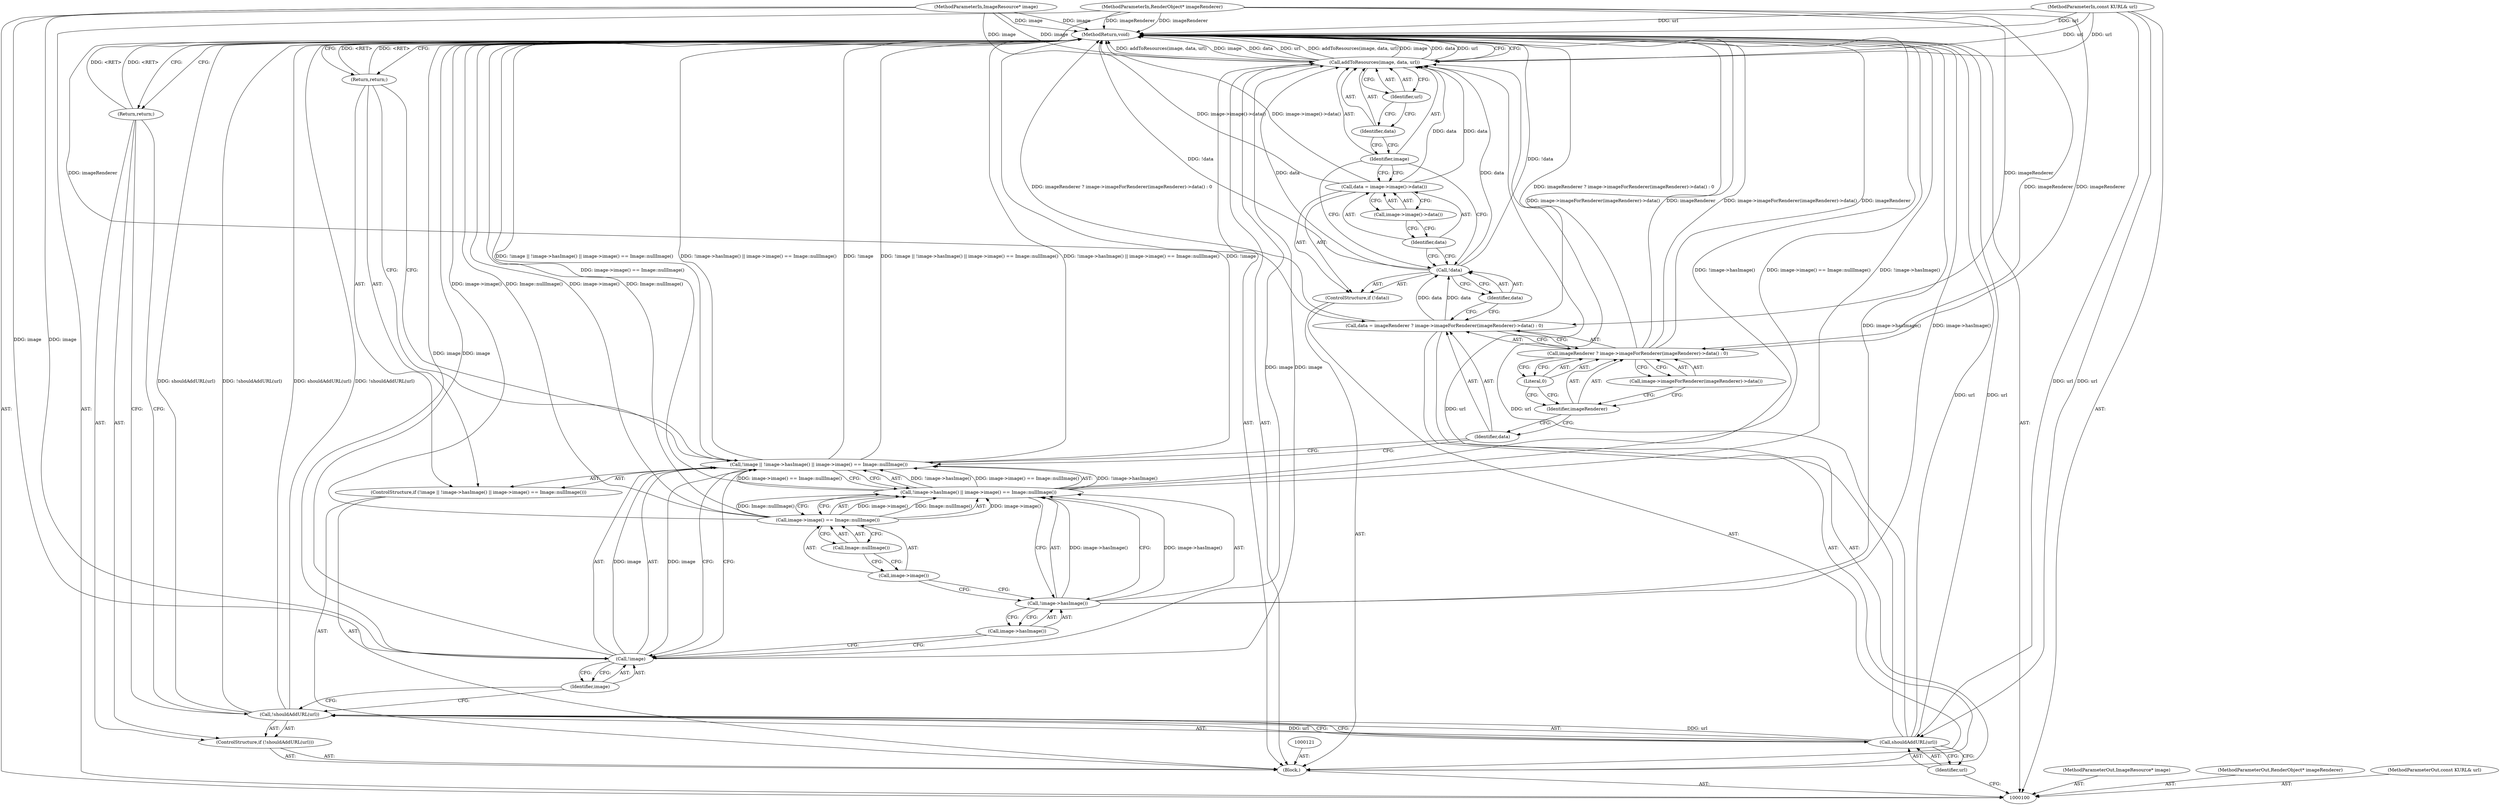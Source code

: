digraph "1_Chrome_7f0126ff011142c8619b10a6e64d04d1745c503a_1" {
"1000138" [label="(MethodReturn,void)"];
"1000101" [label="(MethodParameterIn,ImageResource* image)"];
"1000196" [label="(MethodParameterOut,ImageResource* image)"];
"1000102" [label="(MethodParameterIn,RenderObject* imageRenderer)"];
"1000197" [label="(MethodParameterOut,RenderObject* imageRenderer)"];
"1000103" [label="(MethodParameterIn,const KURL& url)"];
"1000198" [label="(MethodParameterOut,const KURL& url)"];
"1000128" [label="(ControlStructure,if (!data))"];
"1000129" [label="(Call,!data)"];
"1000130" [label="(Identifier,data)"];
"1000133" [label="(Call,image->image()->data())"];
"1000131" [label="(Call,data = image->image()->data())"];
"1000132" [label="(Identifier,data)"];
"1000135" [label="(Identifier,image)"];
"1000136" [label="(Identifier,data)"];
"1000137" [label="(Identifier,url)"];
"1000134" [label="(Call,addToResources(image, data, url))"];
"1000104" [label="(Block,)"];
"1000107" [label="(Call,shouldAddURL(url))"];
"1000108" [label="(Identifier,url)"];
"1000105" [label="(ControlStructure,if (!shouldAddURL(url)))"];
"1000106" [label="(Call,!shouldAddURL(url))"];
"1000109" [label="(Return,return;)"];
"1000114" [label="(Call,!image->hasImage() || image->image() == Image::nullImage())"];
"1000115" [label="(Call,!image->hasImage())"];
"1000116" [label="(Call,image->hasImage())"];
"1000110" [label="(ControlStructure,if (!image || !image->hasImage() || image->image() == Image::nullImage()))"];
"1000117" [label="(Call,image->image() == Image::nullImage())"];
"1000118" [label="(Call,image->image())"];
"1000119" [label="(Call,Image::nullImage())"];
"1000111" [label="(Call,!image || !image->hasImage() || image->image() == Image::nullImage())"];
"1000112" [label="(Call,!image)"];
"1000113" [label="(Identifier,image)"];
"1000120" [label="(Return,return;)"];
"1000122" [label="(Call,data = imageRenderer ? image->imageForRenderer(imageRenderer)->data() : 0)"];
"1000123" [label="(Identifier,data)"];
"1000124" [label="(Call,imageRenderer ? image->imageForRenderer(imageRenderer)->data() : 0)"];
"1000125" [label="(Identifier,imageRenderer)"];
"1000126" [label="(Call,image->imageForRenderer(imageRenderer)->data())"];
"1000127" [label="(Literal,0)"];
"1000138" -> "1000100"  [label="AST: "];
"1000138" -> "1000109"  [label="CFG: "];
"1000138" -> "1000120"  [label="CFG: "];
"1000138" -> "1000134"  [label="CFG: "];
"1000120" -> "1000138"  [label="DDG: <RET>"];
"1000114" -> "1000138"  [label="DDG: image->image() == Image::nullImage()"];
"1000114" -> "1000138"  [label="DDG: !image->hasImage()"];
"1000124" -> "1000138"  [label="DDG: image->imageForRenderer(imageRenderer)->data()"];
"1000124" -> "1000138"  [label="DDG: imageRenderer"];
"1000107" -> "1000138"  [label="DDG: url"];
"1000106" -> "1000138"  [label="DDG: shouldAddURL(url)"];
"1000106" -> "1000138"  [label="DDG: !shouldAddURL(url)"];
"1000111" -> "1000138"  [label="DDG: !image->hasImage() || image->image() == Image::nullImage()"];
"1000111" -> "1000138"  [label="DDG: !image"];
"1000111" -> "1000138"  [label="DDG: !image || !image->hasImage() || image->image() == Image::nullImage()"];
"1000117" -> "1000138"  [label="DDG: image->image()"];
"1000117" -> "1000138"  [label="DDG: Image::nullImage()"];
"1000129" -> "1000138"  [label="DDG: !data"];
"1000103" -> "1000138"  [label="DDG: url"];
"1000134" -> "1000138"  [label="DDG: addToResources(image, data, url)"];
"1000134" -> "1000138"  [label="DDG: image"];
"1000134" -> "1000138"  [label="DDG: data"];
"1000134" -> "1000138"  [label="DDG: url"];
"1000131" -> "1000138"  [label="DDG: image->image()->data()"];
"1000102" -> "1000138"  [label="DDG: imageRenderer"];
"1000112" -> "1000138"  [label="DDG: image"];
"1000101" -> "1000138"  [label="DDG: image"];
"1000115" -> "1000138"  [label="DDG: image->hasImage()"];
"1000122" -> "1000138"  [label="DDG: imageRenderer ? image->imageForRenderer(imageRenderer)->data() : 0"];
"1000109" -> "1000138"  [label="DDG: <RET>"];
"1000101" -> "1000100"  [label="AST: "];
"1000101" -> "1000138"  [label="DDG: image"];
"1000101" -> "1000112"  [label="DDG: image"];
"1000101" -> "1000134"  [label="DDG: image"];
"1000196" -> "1000100"  [label="AST: "];
"1000102" -> "1000100"  [label="AST: "];
"1000102" -> "1000138"  [label="DDG: imageRenderer"];
"1000102" -> "1000122"  [label="DDG: imageRenderer"];
"1000102" -> "1000124"  [label="DDG: imageRenderer"];
"1000197" -> "1000100"  [label="AST: "];
"1000103" -> "1000100"  [label="AST: "];
"1000103" -> "1000138"  [label="DDG: url"];
"1000103" -> "1000107"  [label="DDG: url"];
"1000103" -> "1000134"  [label="DDG: url"];
"1000198" -> "1000100"  [label="AST: "];
"1000128" -> "1000104"  [label="AST: "];
"1000129" -> "1000128"  [label="AST: "];
"1000131" -> "1000128"  [label="AST: "];
"1000129" -> "1000128"  [label="AST: "];
"1000129" -> "1000130"  [label="CFG: "];
"1000130" -> "1000129"  [label="AST: "];
"1000132" -> "1000129"  [label="CFG: "];
"1000135" -> "1000129"  [label="CFG: "];
"1000129" -> "1000138"  [label="DDG: !data"];
"1000122" -> "1000129"  [label="DDG: data"];
"1000129" -> "1000134"  [label="DDG: data"];
"1000130" -> "1000129"  [label="AST: "];
"1000130" -> "1000122"  [label="CFG: "];
"1000129" -> "1000130"  [label="CFG: "];
"1000133" -> "1000131"  [label="AST: "];
"1000133" -> "1000132"  [label="CFG: "];
"1000131" -> "1000133"  [label="CFG: "];
"1000131" -> "1000128"  [label="AST: "];
"1000131" -> "1000133"  [label="CFG: "];
"1000132" -> "1000131"  [label="AST: "];
"1000133" -> "1000131"  [label="AST: "];
"1000135" -> "1000131"  [label="CFG: "];
"1000131" -> "1000138"  [label="DDG: image->image()->data()"];
"1000131" -> "1000134"  [label="DDG: data"];
"1000132" -> "1000131"  [label="AST: "];
"1000132" -> "1000129"  [label="CFG: "];
"1000133" -> "1000132"  [label="CFG: "];
"1000135" -> "1000134"  [label="AST: "];
"1000135" -> "1000131"  [label="CFG: "];
"1000135" -> "1000129"  [label="CFG: "];
"1000136" -> "1000135"  [label="CFG: "];
"1000136" -> "1000134"  [label="AST: "];
"1000136" -> "1000135"  [label="CFG: "];
"1000137" -> "1000136"  [label="CFG: "];
"1000137" -> "1000134"  [label="AST: "];
"1000137" -> "1000136"  [label="CFG: "];
"1000134" -> "1000137"  [label="CFG: "];
"1000134" -> "1000104"  [label="AST: "];
"1000134" -> "1000137"  [label="CFG: "];
"1000135" -> "1000134"  [label="AST: "];
"1000136" -> "1000134"  [label="AST: "];
"1000137" -> "1000134"  [label="AST: "];
"1000138" -> "1000134"  [label="CFG: "];
"1000134" -> "1000138"  [label="DDG: addToResources(image, data, url)"];
"1000134" -> "1000138"  [label="DDG: image"];
"1000134" -> "1000138"  [label="DDG: data"];
"1000134" -> "1000138"  [label="DDG: url"];
"1000112" -> "1000134"  [label="DDG: image"];
"1000101" -> "1000134"  [label="DDG: image"];
"1000129" -> "1000134"  [label="DDG: data"];
"1000131" -> "1000134"  [label="DDG: data"];
"1000107" -> "1000134"  [label="DDG: url"];
"1000103" -> "1000134"  [label="DDG: url"];
"1000104" -> "1000100"  [label="AST: "];
"1000105" -> "1000104"  [label="AST: "];
"1000110" -> "1000104"  [label="AST: "];
"1000121" -> "1000104"  [label="AST: "];
"1000122" -> "1000104"  [label="AST: "];
"1000128" -> "1000104"  [label="AST: "];
"1000134" -> "1000104"  [label="AST: "];
"1000107" -> "1000106"  [label="AST: "];
"1000107" -> "1000108"  [label="CFG: "];
"1000108" -> "1000107"  [label="AST: "];
"1000106" -> "1000107"  [label="CFG: "];
"1000107" -> "1000138"  [label="DDG: url"];
"1000107" -> "1000106"  [label="DDG: url"];
"1000103" -> "1000107"  [label="DDG: url"];
"1000107" -> "1000134"  [label="DDG: url"];
"1000108" -> "1000107"  [label="AST: "];
"1000108" -> "1000100"  [label="CFG: "];
"1000107" -> "1000108"  [label="CFG: "];
"1000105" -> "1000104"  [label="AST: "];
"1000106" -> "1000105"  [label="AST: "];
"1000109" -> "1000105"  [label="AST: "];
"1000106" -> "1000105"  [label="AST: "];
"1000106" -> "1000107"  [label="CFG: "];
"1000107" -> "1000106"  [label="AST: "];
"1000109" -> "1000106"  [label="CFG: "];
"1000113" -> "1000106"  [label="CFG: "];
"1000106" -> "1000138"  [label="DDG: shouldAddURL(url)"];
"1000106" -> "1000138"  [label="DDG: !shouldAddURL(url)"];
"1000107" -> "1000106"  [label="DDG: url"];
"1000109" -> "1000105"  [label="AST: "];
"1000109" -> "1000106"  [label="CFG: "];
"1000138" -> "1000109"  [label="CFG: "];
"1000109" -> "1000138"  [label="DDG: <RET>"];
"1000114" -> "1000111"  [label="AST: "];
"1000114" -> "1000115"  [label="CFG: "];
"1000114" -> "1000117"  [label="CFG: "];
"1000115" -> "1000114"  [label="AST: "];
"1000117" -> "1000114"  [label="AST: "];
"1000111" -> "1000114"  [label="CFG: "];
"1000114" -> "1000138"  [label="DDG: image->image() == Image::nullImage()"];
"1000114" -> "1000138"  [label="DDG: !image->hasImage()"];
"1000114" -> "1000111"  [label="DDG: !image->hasImage()"];
"1000114" -> "1000111"  [label="DDG: image->image() == Image::nullImage()"];
"1000115" -> "1000114"  [label="DDG: image->hasImage()"];
"1000117" -> "1000114"  [label="DDG: image->image()"];
"1000117" -> "1000114"  [label="DDG: Image::nullImage()"];
"1000115" -> "1000114"  [label="AST: "];
"1000115" -> "1000116"  [label="CFG: "];
"1000116" -> "1000115"  [label="AST: "];
"1000118" -> "1000115"  [label="CFG: "];
"1000114" -> "1000115"  [label="CFG: "];
"1000115" -> "1000138"  [label="DDG: image->hasImage()"];
"1000115" -> "1000114"  [label="DDG: image->hasImage()"];
"1000116" -> "1000115"  [label="AST: "];
"1000116" -> "1000112"  [label="CFG: "];
"1000115" -> "1000116"  [label="CFG: "];
"1000110" -> "1000104"  [label="AST: "];
"1000111" -> "1000110"  [label="AST: "];
"1000120" -> "1000110"  [label="AST: "];
"1000117" -> "1000114"  [label="AST: "];
"1000117" -> "1000119"  [label="CFG: "];
"1000118" -> "1000117"  [label="AST: "];
"1000119" -> "1000117"  [label="AST: "];
"1000114" -> "1000117"  [label="CFG: "];
"1000117" -> "1000138"  [label="DDG: image->image()"];
"1000117" -> "1000138"  [label="DDG: Image::nullImage()"];
"1000117" -> "1000114"  [label="DDG: image->image()"];
"1000117" -> "1000114"  [label="DDG: Image::nullImage()"];
"1000118" -> "1000117"  [label="AST: "];
"1000118" -> "1000115"  [label="CFG: "];
"1000119" -> "1000118"  [label="CFG: "];
"1000119" -> "1000117"  [label="AST: "];
"1000119" -> "1000118"  [label="CFG: "];
"1000117" -> "1000119"  [label="CFG: "];
"1000111" -> "1000110"  [label="AST: "];
"1000111" -> "1000112"  [label="CFG: "];
"1000111" -> "1000114"  [label="CFG: "];
"1000112" -> "1000111"  [label="AST: "];
"1000114" -> "1000111"  [label="AST: "];
"1000120" -> "1000111"  [label="CFG: "];
"1000123" -> "1000111"  [label="CFG: "];
"1000111" -> "1000138"  [label="DDG: !image->hasImage() || image->image() == Image::nullImage()"];
"1000111" -> "1000138"  [label="DDG: !image"];
"1000111" -> "1000138"  [label="DDG: !image || !image->hasImage() || image->image() == Image::nullImage()"];
"1000112" -> "1000111"  [label="DDG: image"];
"1000114" -> "1000111"  [label="DDG: !image->hasImage()"];
"1000114" -> "1000111"  [label="DDG: image->image() == Image::nullImage()"];
"1000112" -> "1000111"  [label="AST: "];
"1000112" -> "1000113"  [label="CFG: "];
"1000113" -> "1000112"  [label="AST: "];
"1000116" -> "1000112"  [label="CFG: "];
"1000111" -> "1000112"  [label="CFG: "];
"1000112" -> "1000138"  [label="DDG: image"];
"1000112" -> "1000111"  [label="DDG: image"];
"1000101" -> "1000112"  [label="DDG: image"];
"1000112" -> "1000134"  [label="DDG: image"];
"1000113" -> "1000112"  [label="AST: "];
"1000113" -> "1000106"  [label="CFG: "];
"1000112" -> "1000113"  [label="CFG: "];
"1000120" -> "1000110"  [label="AST: "];
"1000120" -> "1000111"  [label="CFG: "];
"1000138" -> "1000120"  [label="CFG: "];
"1000120" -> "1000138"  [label="DDG: <RET>"];
"1000122" -> "1000104"  [label="AST: "];
"1000122" -> "1000124"  [label="CFG: "];
"1000123" -> "1000122"  [label="AST: "];
"1000124" -> "1000122"  [label="AST: "];
"1000130" -> "1000122"  [label="CFG: "];
"1000122" -> "1000138"  [label="DDG: imageRenderer ? image->imageForRenderer(imageRenderer)->data() : 0"];
"1000102" -> "1000122"  [label="DDG: imageRenderer"];
"1000122" -> "1000129"  [label="DDG: data"];
"1000123" -> "1000122"  [label="AST: "];
"1000123" -> "1000111"  [label="CFG: "];
"1000125" -> "1000123"  [label="CFG: "];
"1000124" -> "1000122"  [label="AST: "];
"1000124" -> "1000126"  [label="CFG: "];
"1000124" -> "1000127"  [label="CFG: "];
"1000125" -> "1000124"  [label="AST: "];
"1000126" -> "1000124"  [label="AST: "];
"1000127" -> "1000124"  [label="AST: "];
"1000122" -> "1000124"  [label="CFG: "];
"1000124" -> "1000138"  [label="DDG: image->imageForRenderer(imageRenderer)->data()"];
"1000124" -> "1000138"  [label="DDG: imageRenderer"];
"1000102" -> "1000124"  [label="DDG: imageRenderer"];
"1000125" -> "1000124"  [label="AST: "];
"1000125" -> "1000123"  [label="CFG: "];
"1000126" -> "1000125"  [label="CFG: "];
"1000127" -> "1000125"  [label="CFG: "];
"1000126" -> "1000124"  [label="AST: "];
"1000126" -> "1000125"  [label="CFG: "];
"1000124" -> "1000126"  [label="CFG: "];
"1000127" -> "1000124"  [label="AST: "];
"1000127" -> "1000125"  [label="CFG: "];
"1000124" -> "1000127"  [label="CFG: "];
}
